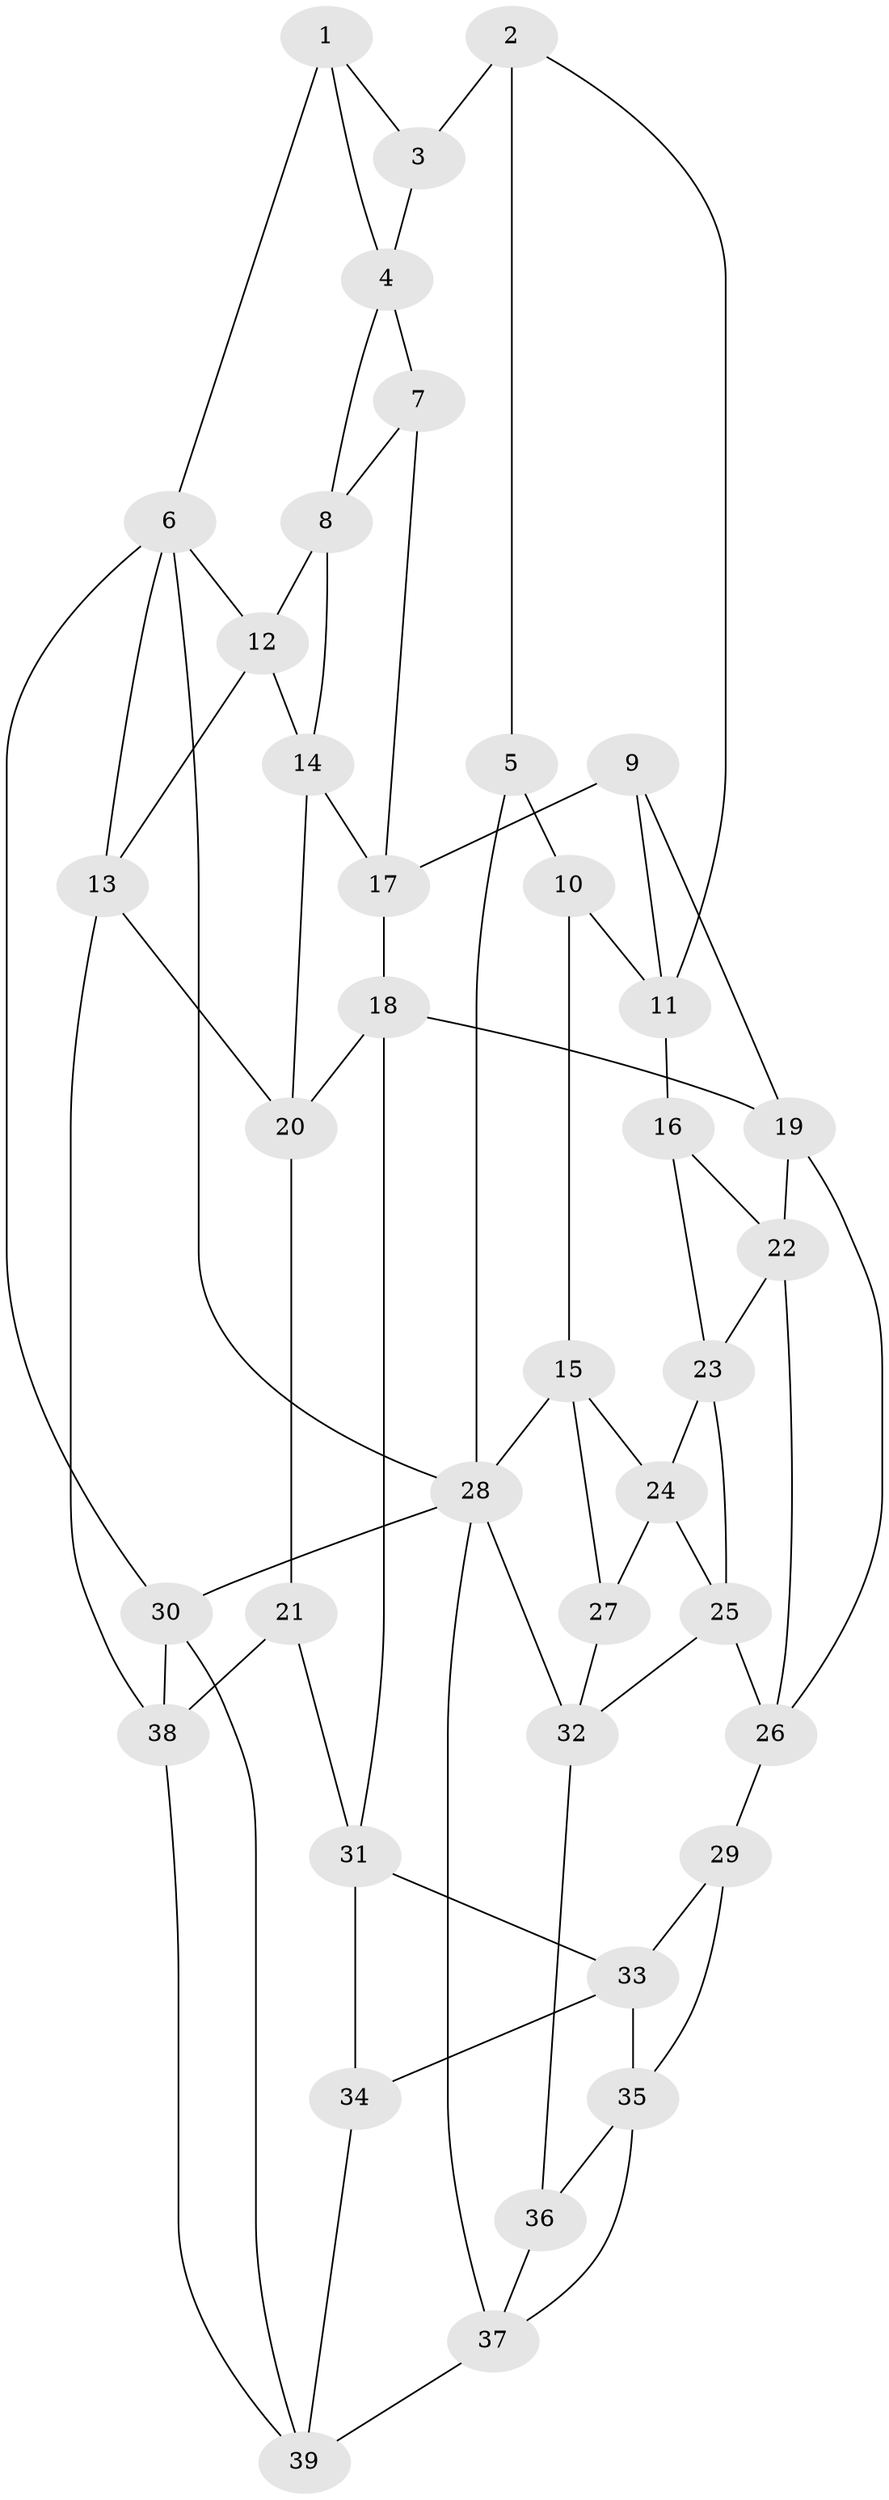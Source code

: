 // original degree distribution, {3: 0.02564102564102564, 6: 0.21794871794871795, 5: 0.5128205128205128, 4: 0.24358974358974358}
// Generated by graph-tools (version 1.1) at 2025/03/03/09/25 03:03:17]
// undirected, 39 vertices, 73 edges
graph export_dot {
graph [start="1"]
  node [color=gray90,style=filled];
  1;
  2;
  3;
  4;
  5;
  6;
  7;
  8;
  9;
  10;
  11;
  12;
  13;
  14;
  15;
  16;
  17;
  18;
  19;
  20;
  21;
  22;
  23;
  24;
  25;
  26;
  27;
  28;
  29;
  30;
  31;
  32;
  33;
  34;
  35;
  36;
  37;
  38;
  39;
  1 -- 3 [weight=1.0];
  1 -- 4 [weight=1.0];
  1 -- 6 [weight=1.0];
  2 -- 3 [weight=1.0];
  2 -- 5 [weight=1.0];
  2 -- 11 [weight=1.0];
  3 -- 4 [weight=1.0];
  4 -- 7 [weight=1.0];
  4 -- 8 [weight=1.0];
  5 -- 10 [weight=1.0];
  5 -- 28 [weight=1.0];
  6 -- 12 [weight=1.0];
  6 -- 13 [weight=1.0];
  6 -- 28 [weight=1.0];
  6 -- 30 [weight=1.0];
  7 -- 8 [weight=1.0];
  7 -- 17 [weight=1.0];
  8 -- 12 [weight=1.0];
  8 -- 14 [weight=1.0];
  9 -- 11 [weight=1.0];
  9 -- 17 [weight=1.0];
  9 -- 19 [weight=1.0];
  10 -- 11 [weight=1.0];
  10 -- 15 [weight=1.0];
  11 -- 16 [weight=1.0];
  12 -- 13 [weight=1.0];
  12 -- 14 [weight=1.0];
  13 -- 20 [weight=1.0];
  13 -- 38 [weight=1.0];
  14 -- 17 [weight=1.0];
  14 -- 20 [weight=1.0];
  15 -- 24 [weight=1.0];
  15 -- 27 [weight=1.0];
  15 -- 28 [weight=1.0];
  16 -- 22 [weight=1.0];
  16 -- 23 [weight=1.0];
  17 -- 18 [weight=1.0];
  18 -- 19 [weight=1.0];
  18 -- 20 [weight=1.0];
  18 -- 31 [weight=1.0];
  19 -- 22 [weight=1.0];
  19 -- 26 [weight=1.0];
  20 -- 21 [weight=1.0];
  21 -- 31 [weight=1.0];
  21 -- 38 [weight=1.0];
  22 -- 23 [weight=1.0];
  22 -- 26 [weight=1.0];
  23 -- 24 [weight=1.0];
  23 -- 25 [weight=1.0];
  24 -- 25 [weight=1.0];
  24 -- 27 [weight=1.0];
  25 -- 26 [weight=1.0];
  25 -- 32 [weight=1.0];
  26 -- 29 [weight=1.0];
  27 -- 32 [weight=1.0];
  28 -- 30 [weight=1.0];
  28 -- 32 [weight=1.0];
  28 -- 37 [weight=1.0];
  29 -- 33 [weight=1.0];
  29 -- 35 [weight=1.0];
  30 -- 38 [weight=1.0];
  30 -- 39 [weight=1.0];
  31 -- 33 [weight=1.0];
  31 -- 34 [weight=1.0];
  32 -- 36 [weight=1.0];
  33 -- 34 [weight=1.0];
  33 -- 35 [weight=1.0];
  34 -- 39 [weight=1.0];
  35 -- 36 [weight=1.0];
  35 -- 37 [weight=1.0];
  36 -- 37 [weight=1.0];
  37 -- 39 [weight=1.0];
  38 -- 39 [weight=1.0];
}
